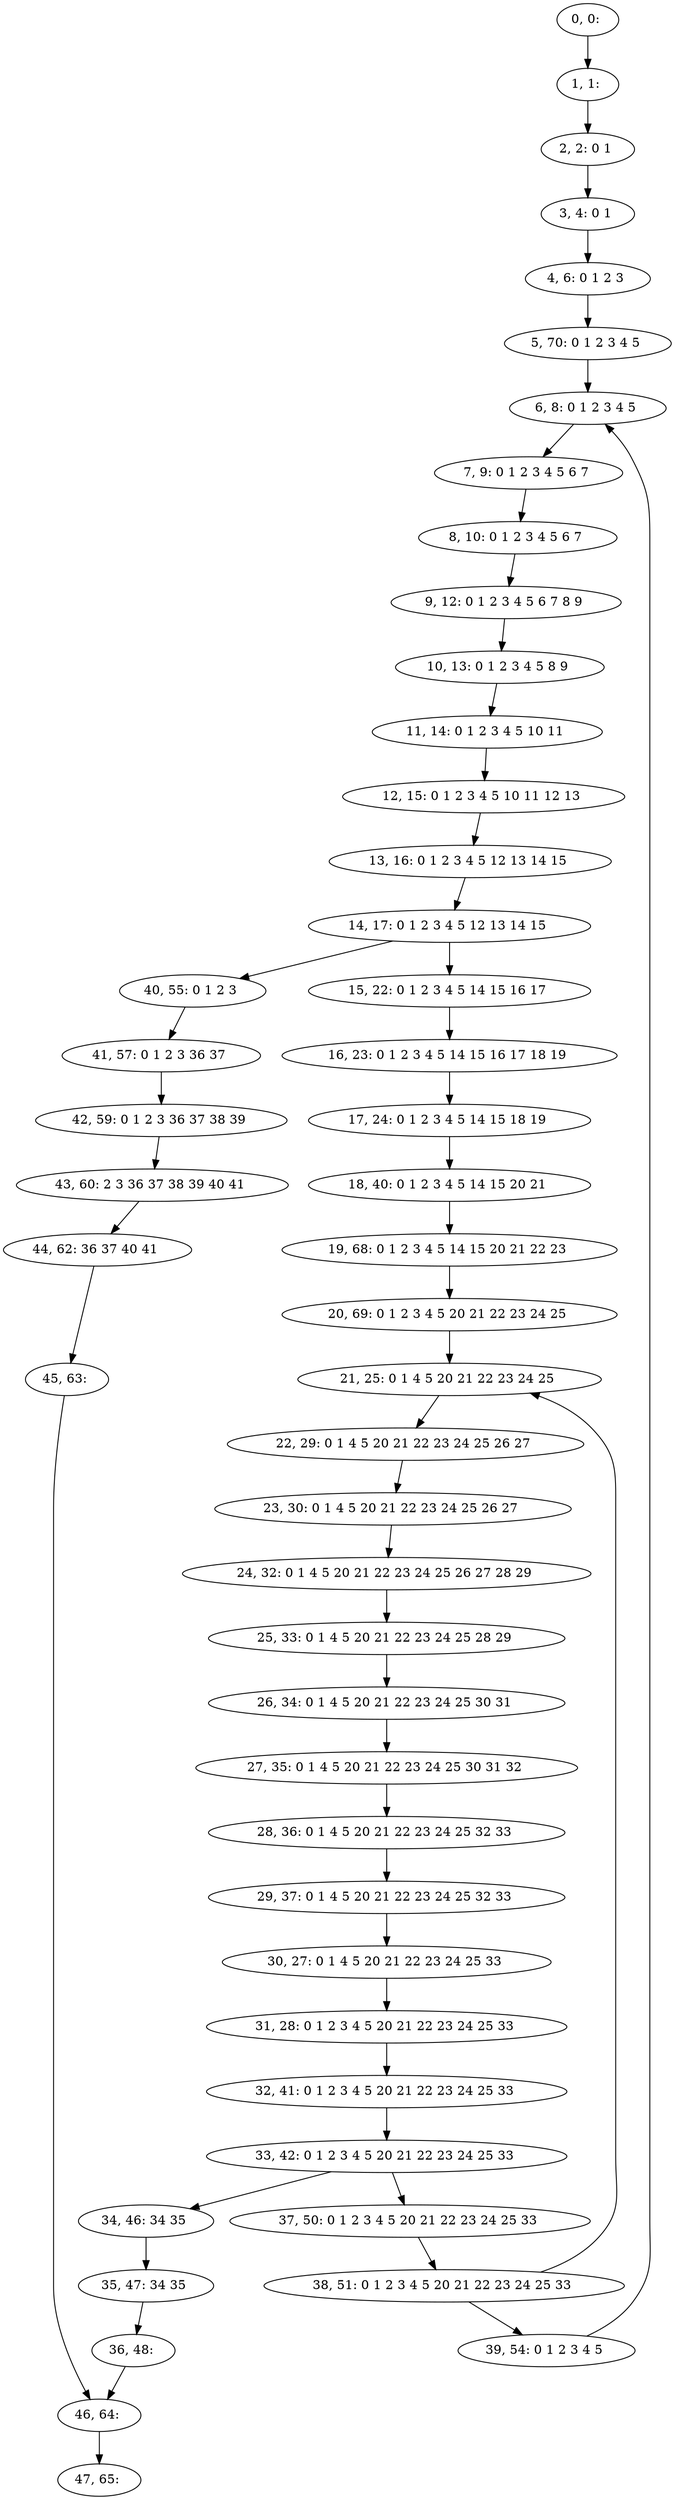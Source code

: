 digraph G {
0[label="0, 0: "];
1[label="1, 1: "];
2[label="2, 2: 0 1 "];
3[label="3, 4: 0 1 "];
4[label="4, 6: 0 1 2 3 "];
5[label="5, 70: 0 1 2 3 4 5 "];
6[label="6, 8: 0 1 2 3 4 5 "];
7[label="7, 9: 0 1 2 3 4 5 6 7 "];
8[label="8, 10: 0 1 2 3 4 5 6 7 "];
9[label="9, 12: 0 1 2 3 4 5 6 7 8 9 "];
10[label="10, 13: 0 1 2 3 4 5 8 9 "];
11[label="11, 14: 0 1 2 3 4 5 10 11 "];
12[label="12, 15: 0 1 2 3 4 5 10 11 12 13 "];
13[label="13, 16: 0 1 2 3 4 5 12 13 14 15 "];
14[label="14, 17: 0 1 2 3 4 5 12 13 14 15 "];
15[label="15, 22: 0 1 2 3 4 5 14 15 16 17 "];
16[label="16, 23: 0 1 2 3 4 5 14 15 16 17 18 19 "];
17[label="17, 24: 0 1 2 3 4 5 14 15 18 19 "];
18[label="18, 40: 0 1 2 3 4 5 14 15 20 21 "];
19[label="19, 68: 0 1 2 3 4 5 14 15 20 21 22 23 "];
20[label="20, 69: 0 1 2 3 4 5 20 21 22 23 24 25 "];
21[label="21, 25: 0 1 4 5 20 21 22 23 24 25 "];
22[label="22, 29: 0 1 4 5 20 21 22 23 24 25 26 27 "];
23[label="23, 30: 0 1 4 5 20 21 22 23 24 25 26 27 "];
24[label="24, 32: 0 1 4 5 20 21 22 23 24 25 26 27 28 29 "];
25[label="25, 33: 0 1 4 5 20 21 22 23 24 25 28 29 "];
26[label="26, 34: 0 1 4 5 20 21 22 23 24 25 30 31 "];
27[label="27, 35: 0 1 4 5 20 21 22 23 24 25 30 31 32 "];
28[label="28, 36: 0 1 4 5 20 21 22 23 24 25 32 33 "];
29[label="29, 37: 0 1 4 5 20 21 22 23 24 25 32 33 "];
30[label="30, 27: 0 1 4 5 20 21 22 23 24 25 33 "];
31[label="31, 28: 0 1 2 3 4 5 20 21 22 23 24 25 33 "];
32[label="32, 41: 0 1 2 3 4 5 20 21 22 23 24 25 33 "];
33[label="33, 42: 0 1 2 3 4 5 20 21 22 23 24 25 33 "];
34[label="34, 46: 34 35 "];
35[label="35, 47: 34 35 "];
36[label="36, 48: "];
37[label="37, 50: 0 1 2 3 4 5 20 21 22 23 24 25 33 "];
38[label="38, 51: 0 1 2 3 4 5 20 21 22 23 24 25 33 "];
39[label="39, 54: 0 1 2 3 4 5 "];
40[label="40, 55: 0 1 2 3 "];
41[label="41, 57: 0 1 2 3 36 37 "];
42[label="42, 59: 0 1 2 3 36 37 38 39 "];
43[label="43, 60: 2 3 36 37 38 39 40 41 "];
44[label="44, 62: 36 37 40 41 "];
45[label="45, 63: "];
46[label="46, 64: "];
47[label="47, 65: "];
0->1 ;
1->2 ;
2->3 ;
3->4 ;
4->5 ;
5->6 ;
6->7 ;
7->8 ;
8->9 ;
9->10 ;
10->11 ;
11->12 ;
12->13 ;
13->14 ;
14->15 ;
14->40 ;
15->16 ;
16->17 ;
17->18 ;
18->19 ;
19->20 ;
20->21 ;
21->22 ;
22->23 ;
23->24 ;
24->25 ;
25->26 ;
26->27 ;
27->28 ;
28->29 ;
29->30 ;
30->31 ;
31->32 ;
32->33 ;
33->34 ;
33->37 ;
34->35 ;
35->36 ;
36->46 ;
37->38 ;
38->39 ;
38->21 ;
39->6 ;
40->41 ;
41->42 ;
42->43 ;
43->44 ;
44->45 ;
45->46 ;
46->47 ;
}

